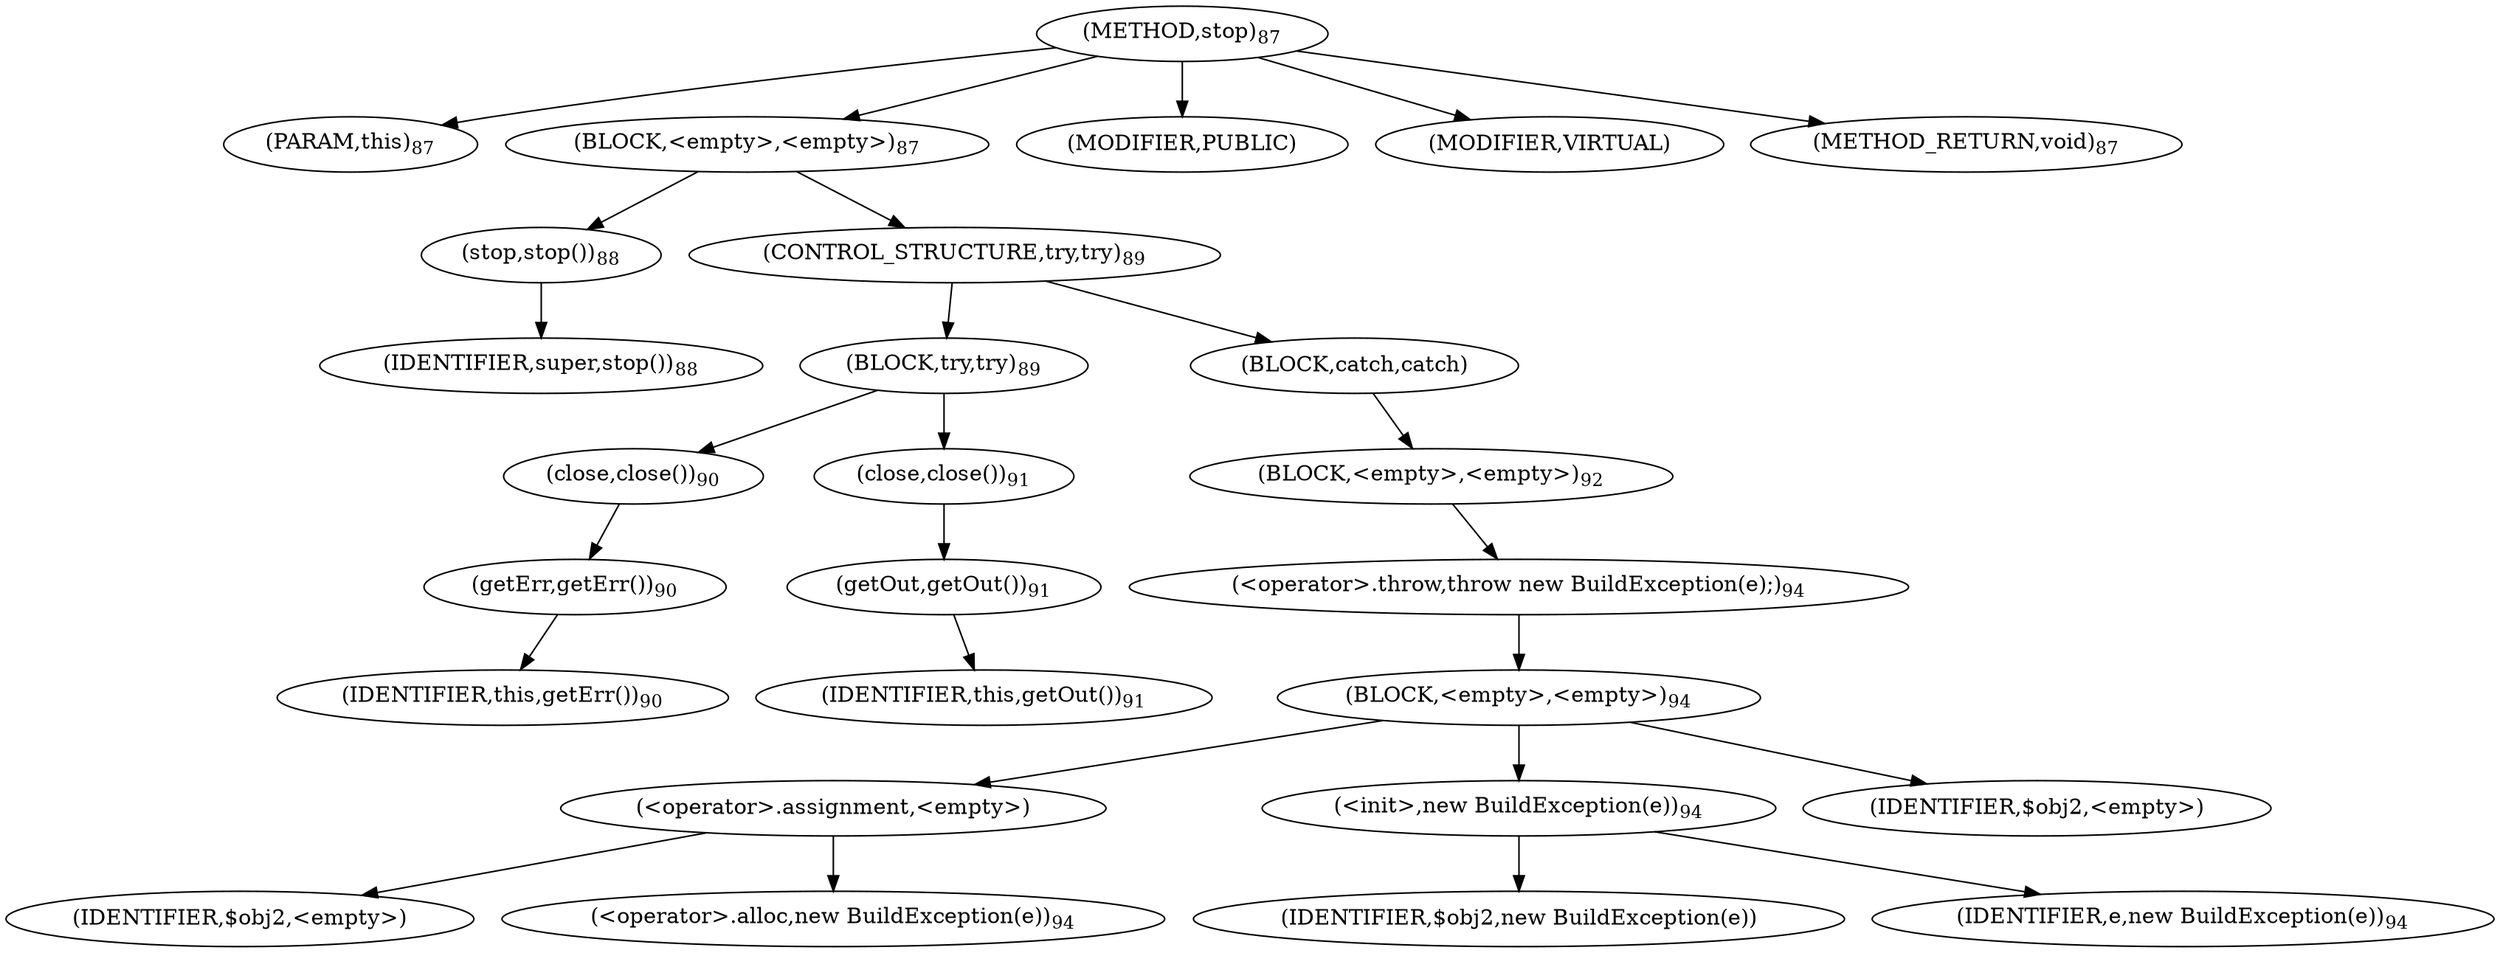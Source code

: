 digraph "stop" {  
"55" [label = <(METHOD,stop)<SUB>87</SUB>> ]
"8" [label = <(PARAM,this)<SUB>87</SUB>> ]
"56" [label = <(BLOCK,&lt;empty&gt;,&lt;empty&gt;)<SUB>87</SUB>> ]
"57" [label = <(stop,stop())<SUB>88</SUB>> ]
"58" [label = <(IDENTIFIER,super,stop())<SUB>88</SUB>> ]
"59" [label = <(CONTROL_STRUCTURE,try,try)<SUB>89</SUB>> ]
"60" [label = <(BLOCK,try,try)<SUB>89</SUB>> ]
"61" [label = <(close,close())<SUB>90</SUB>> ]
"62" [label = <(getErr,getErr())<SUB>90</SUB>> ]
"7" [label = <(IDENTIFIER,this,getErr())<SUB>90</SUB>> ]
"63" [label = <(close,close())<SUB>91</SUB>> ]
"64" [label = <(getOut,getOut())<SUB>91</SUB>> ]
"9" [label = <(IDENTIFIER,this,getOut())<SUB>91</SUB>> ]
"65" [label = <(BLOCK,catch,catch)> ]
"66" [label = <(BLOCK,&lt;empty&gt;,&lt;empty&gt;)<SUB>92</SUB>> ]
"67" [label = <(&lt;operator&gt;.throw,throw new BuildException(e);)<SUB>94</SUB>> ]
"68" [label = <(BLOCK,&lt;empty&gt;,&lt;empty&gt;)<SUB>94</SUB>> ]
"69" [label = <(&lt;operator&gt;.assignment,&lt;empty&gt;)> ]
"70" [label = <(IDENTIFIER,$obj2,&lt;empty&gt;)> ]
"71" [label = <(&lt;operator&gt;.alloc,new BuildException(e))<SUB>94</SUB>> ]
"72" [label = <(&lt;init&gt;,new BuildException(e))<SUB>94</SUB>> ]
"73" [label = <(IDENTIFIER,$obj2,new BuildException(e))> ]
"74" [label = <(IDENTIFIER,e,new BuildException(e))<SUB>94</SUB>> ]
"75" [label = <(IDENTIFIER,$obj2,&lt;empty&gt;)> ]
"76" [label = <(MODIFIER,PUBLIC)> ]
"77" [label = <(MODIFIER,VIRTUAL)> ]
"78" [label = <(METHOD_RETURN,void)<SUB>87</SUB>> ]
  "55" -> "8" 
  "55" -> "56" 
  "55" -> "76" 
  "55" -> "77" 
  "55" -> "78" 
  "56" -> "57" 
  "56" -> "59" 
  "57" -> "58" 
  "59" -> "60" 
  "59" -> "65" 
  "60" -> "61" 
  "60" -> "63" 
  "61" -> "62" 
  "62" -> "7" 
  "63" -> "64" 
  "64" -> "9" 
  "65" -> "66" 
  "66" -> "67" 
  "67" -> "68" 
  "68" -> "69" 
  "68" -> "72" 
  "68" -> "75" 
  "69" -> "70" 
  "69" -> "71" 
  "72" -> "73" 
  "72" -> "74" 
}
